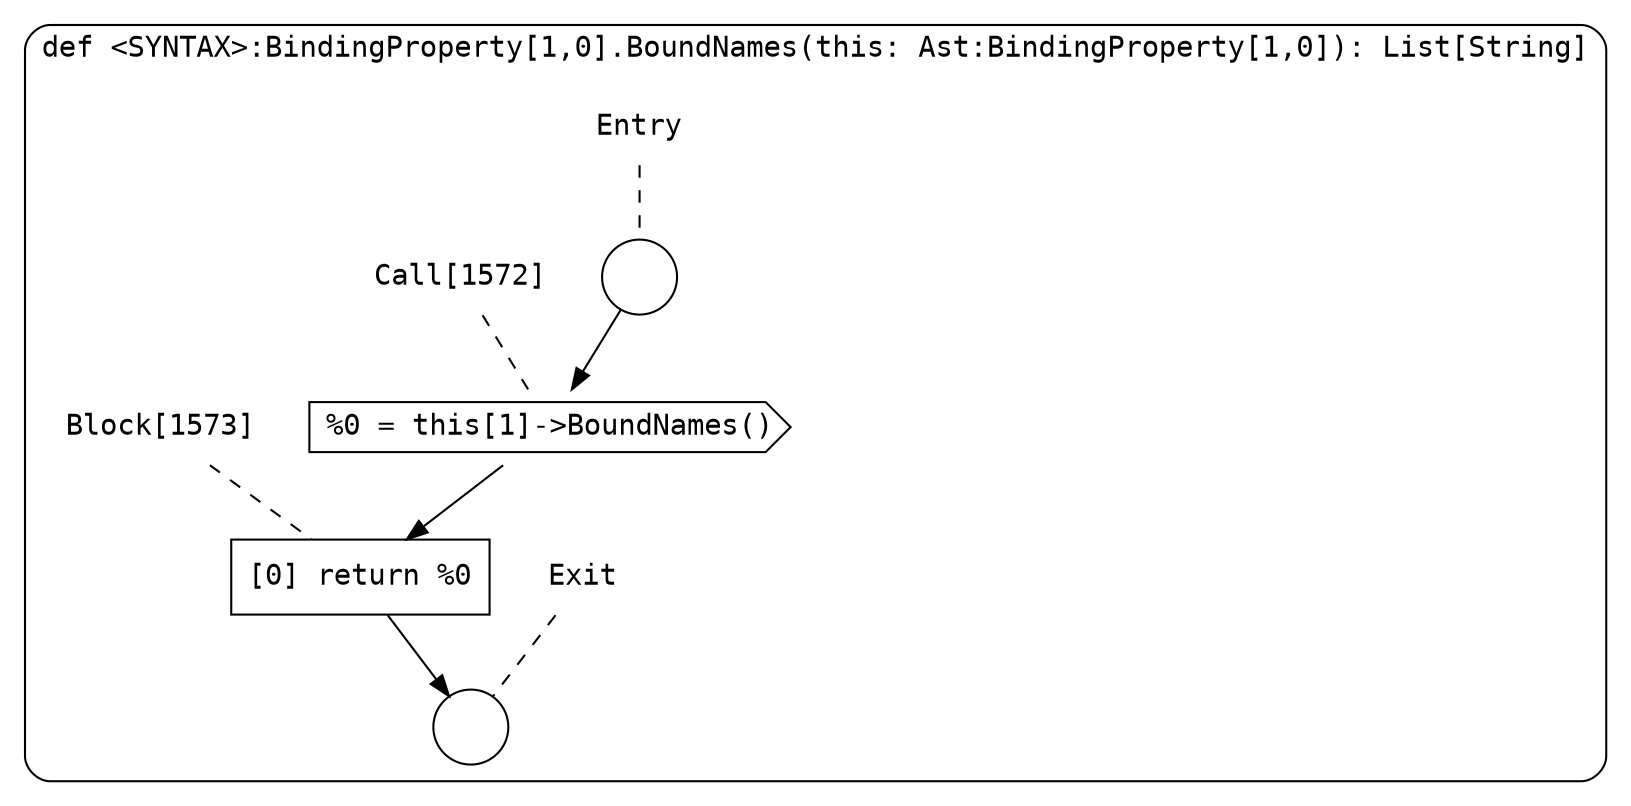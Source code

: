 digraph {
  graph [fontname = "Consolas"]
  node [fontname = "Consolas"]
  edge [fontname = "Consolas"]
  subgraph cluster199 {
    label = "def <SYNTAX>:BindingProperty[1,0].BoundNames(this: Ast:BindingProperty[1,0]): List[String]"
    style = rounded
    cluster199_entry_name [shape=none, label=<<font color="black">Entry</font>>]
    cluster199_entry_name -> cluster199_entry [arrowhead=none, color="black", style=dashed]
    cluster199_entry [shape=circle label=" " color="black" fillcolor="white" style=filled]
    cluster199_entry -> node1572 [color="black"]
    cluster199_exit_name [shape=none, label=<<font color="black">Exit</font>>]
    cluster199_exit_name -> cluster199_exit [arrowhead=none, color="black", style=dashed]
    cluster199_exit [shape=circle label=" " color="black" fillcolor="white" style=filled]
    node1572_name [shape=none, label=<<font color="black">Call[1572]</font>>]
    node1572_name -> node1572 [arrowhead=none, color="black", style=dashed]
    node1572 [shape=cds, label=<<font color="black">%0 = this[1]-&gt;BoundNames()</font>> color="black" fillcolor="white", style=filled]
    node1572 -> node1573 [color="black"]
    node1573_name [shape=none, label=<<font color="black">Block[1573]</font>>]
    node1573_name -> node1573 [arrowhead=none, color="black", style=dashed]
    node1573 [shape=box, label=<<font color="black">[0] return %0<BR ALIGN="LEFT"/></font>> color="black" fillcolor="white", style=filled]
    node1573 -> cluster199_exit [color="black"]
  }
}